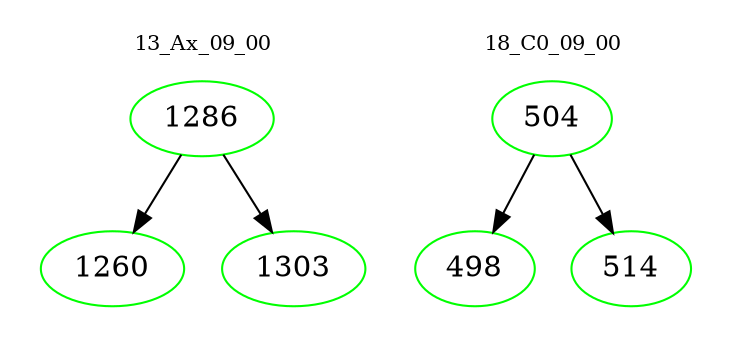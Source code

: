 digraph{
subgraph cluster_0 {
color = white
label = "13_Ax_09_00";
fontsize=10;
T0_1286 [label="1286", color="green"]
T0_1286 -> T0_1260 [color="black"]
T0_1260 [label="1260", color="green"]
T0_1286 -> T0_1303 [color="black"]
T0_1303 [label="1303", color="green"]
}
subgraph cluster_1 {
color = white
label = "18_C0_09_00";
fontsize=10;
T1_504 [label="504", color="green"]
T1_504 -> T1_498 [color="black"]
T1_498 [label="498", color="green"]
T1_504 -> T1_514 [color="black"]
T1_514 [label="514", color="green"]
}
}

